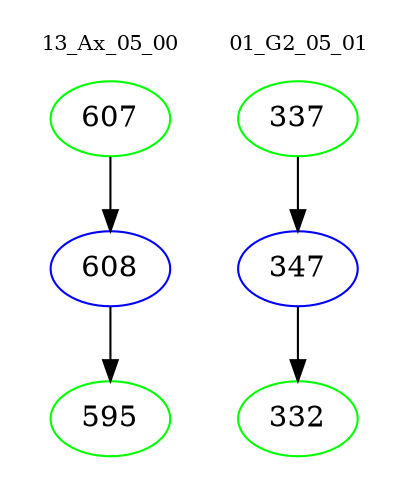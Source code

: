 digraph{
subgraph cluster_0 {
color = white
label = "13_Ax_05_00";
fontsize=10;
T0_607 [label="607", color="green"]
T0_607 -> T0_608 [color="black"]
T0_608 [label="608", color="blue"]
T0_608 -> T0_595 [color="black"]
T0_595 [label="595", color="green"]
}
subgraph cluster_1 {
color = white
label = "01_G2_05_01";
fontsize=10;
T1_337 [label="337", color="green"]
T1_337 -> T1_347 [color="black"]
T1_347 [label="347", color="blue"]
T1_347 -> T1_332 [color="black"]
T1_332 [label="332", color="green"]
}
}
